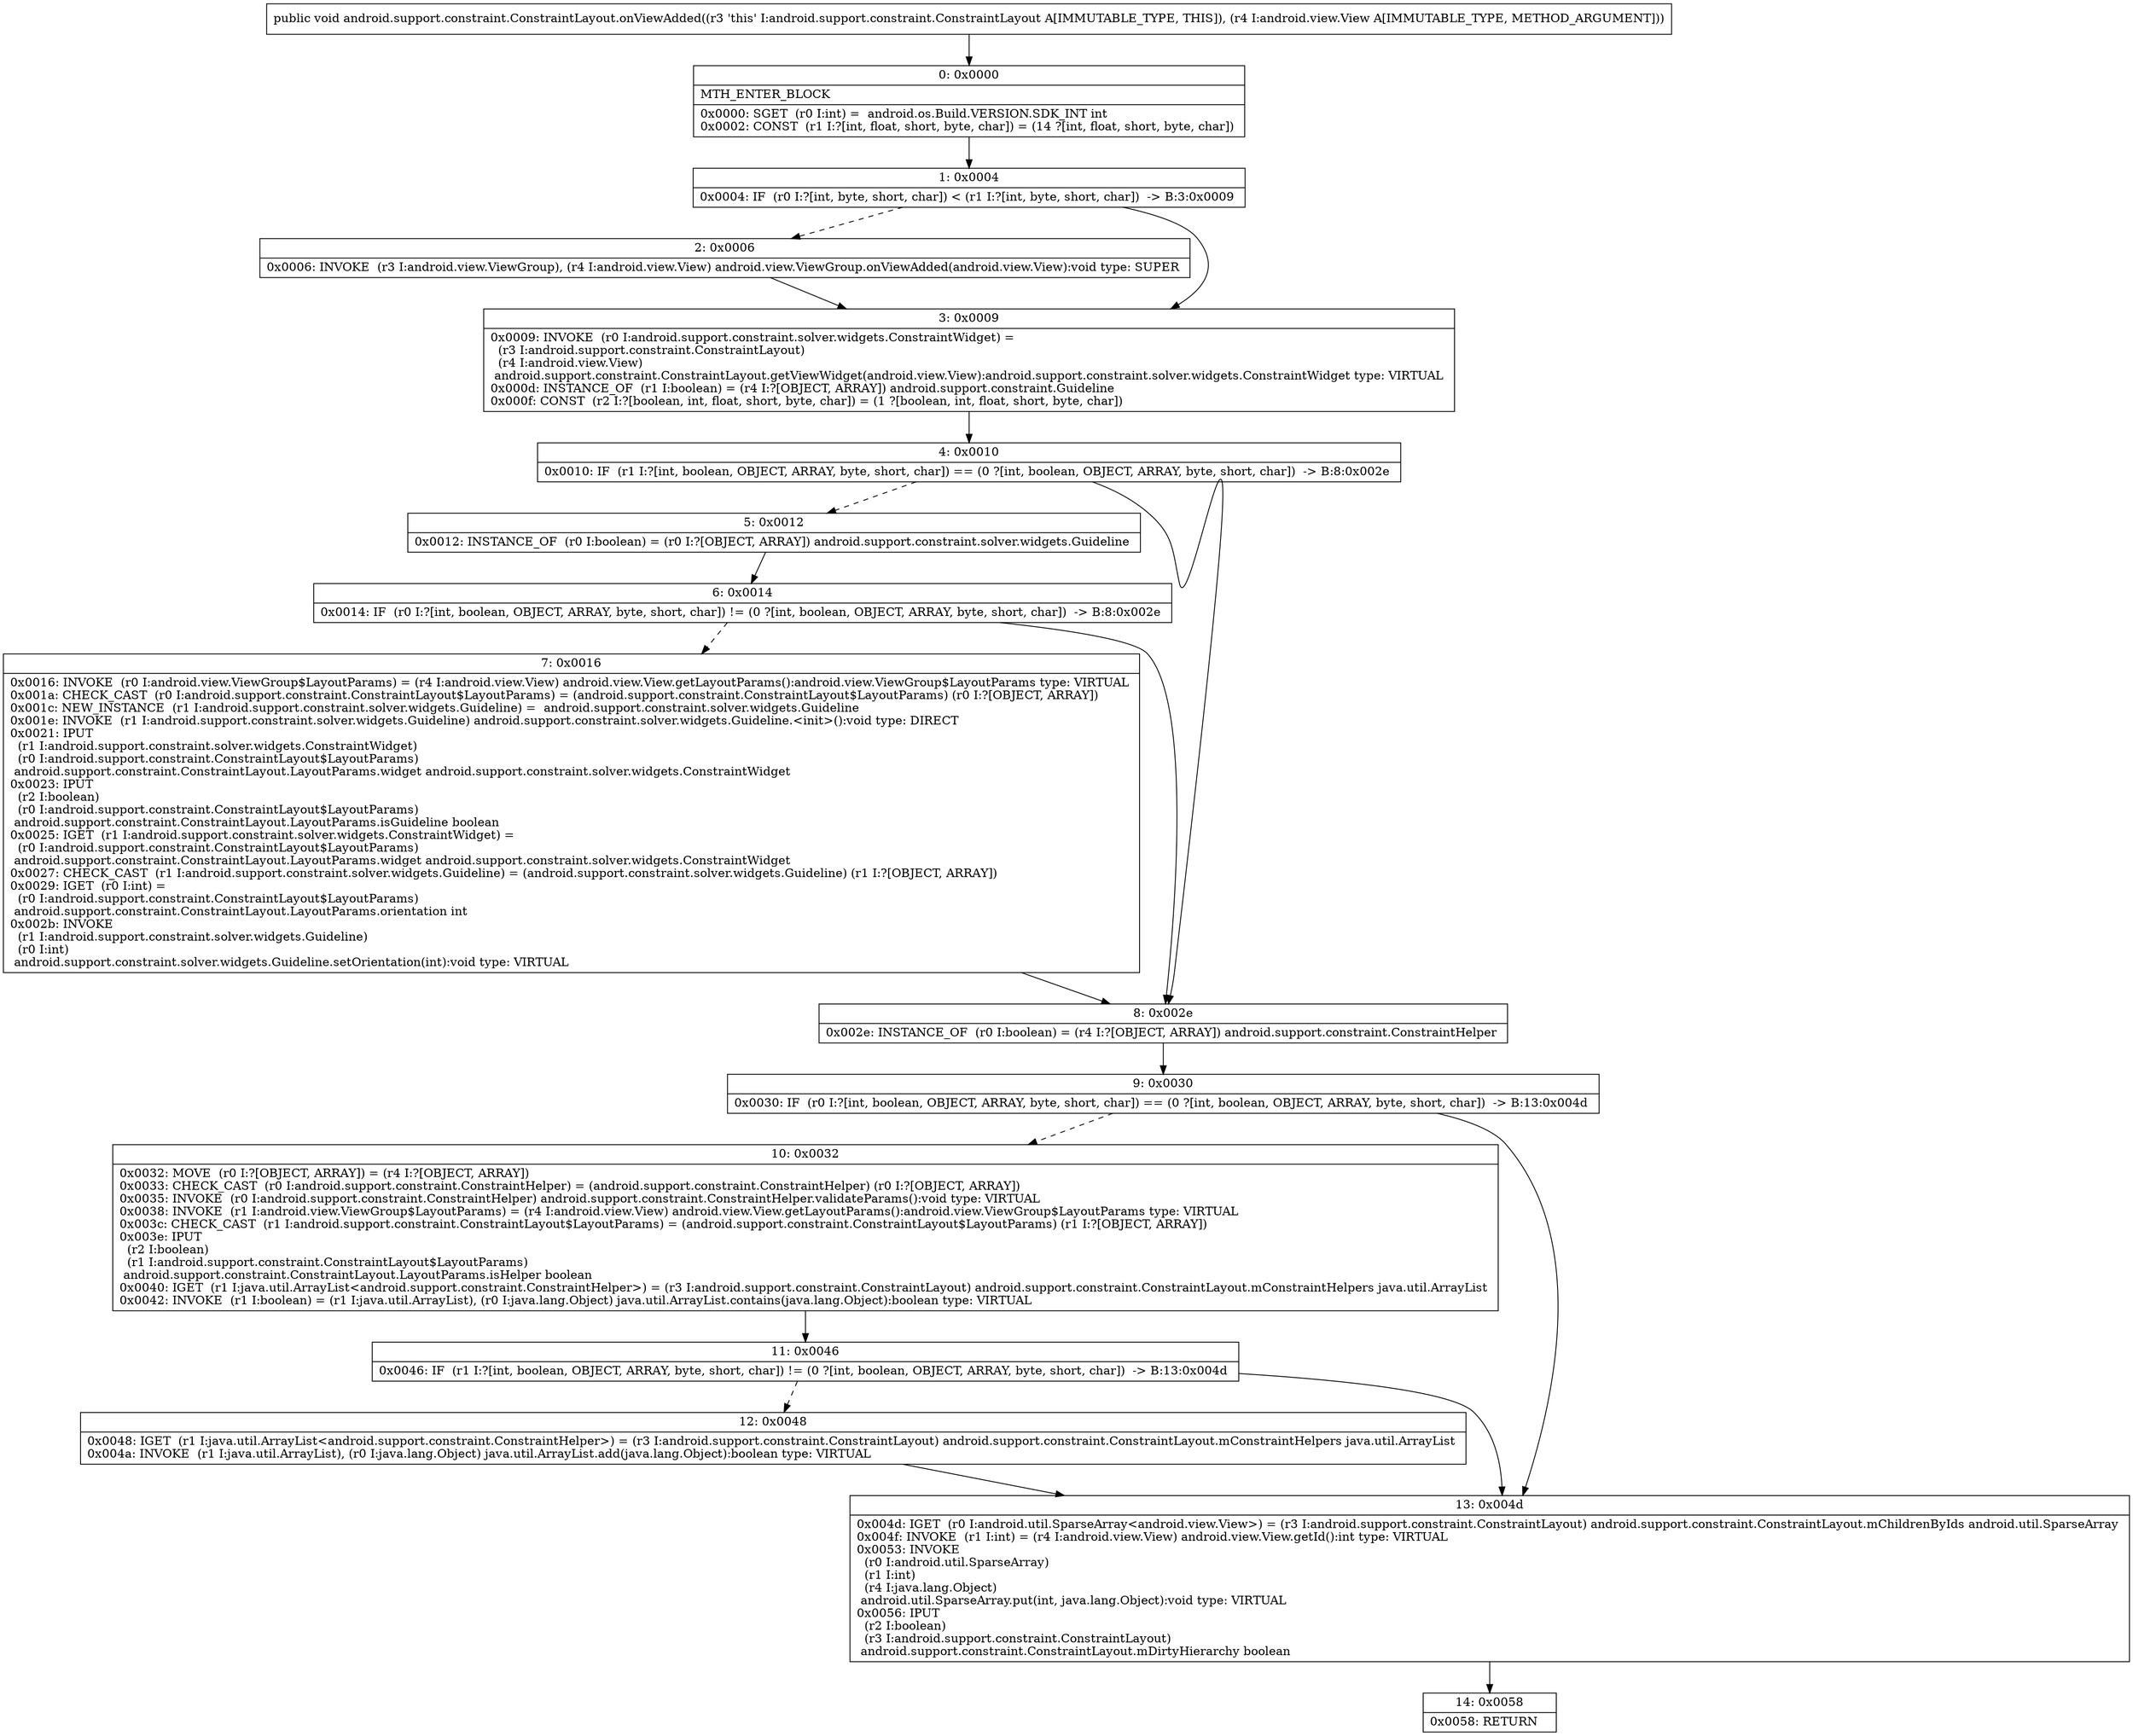 digraph "CFG forandroid.support.constraint.ConstraintLayout.onViewAdded(Landroid\/view\/View;)V" {
Node_0 [shape=record,label="{0\:\ 0x0000|MTH_ENTER_BLOCK\l|0x0000: SGET  (r0 I:int) =  android.os.Build.VERSION.SDK_INT int \l0x0002: CONST  (r1 I:?[int, float, short, byte, char]) = (14 ?[int, float, short, byte, char]) \l}"];
Node_1 [shape=record,label="{1\:\ 0x0004|0x0004: IF  (r0 I:?[int, byte, short, char]) \< (r1 I:?[int, byte, short, char])  \-\> B:3:0x0009 \l}"];
Node_2 [shape=record,label="{2\:\ 0x0006|0x0006: INVOKE  (r3 I:android.view.ViewGroup), (r4 I:android.view.View) android.view.ViewGroup.onViewAdded(android.view.View):void type: SUPER \l}"];
Node_3 [shape=record,label="{3\:\ 0x0009|0x0009: INVOKE  (r0 I:android.support.constraint.solver.widgets.ConstraintWidget) = \l  (r3 I:android.support.constraint.ConstraintLayout)\l  (r4 I:android.view.View)\l android.support.constraint.ConstraintLayout.getViewWidget(android.view.View):android.support.constraint.solver.widgets.ConstraintWidget type: VIRTUAL \l0x000d: INSTANCE_OF  (r1 I:boolean) = (r4 I:?[OBJECT, ARRAY]) android.support.constraint.Guideline \l0x000f: CONST  (r2 I:?[boolean, int, float, short, byte, char]) = (1 ?[boolean, int, float, short, byte, char]) \l}"];
Node_4 [shape=record,label="{4\:\ 0x0010|0x0010: IF  (r1 I:?[int, boolean, OBJECT, ARRAY, byte, short, char]) == (0 ?[int, boolean, OBJECT, ARRAY, byte, short, char])  \-\> B:8:0x002e \l}"];
Node_5 [shape=record,label="{5\:\ 0x0012|0x0012: INSTANCE_OF  (r0 I:boolean) = (r0 I:?[OBJECT, ARRAY]) android.support.constraint.solver.widgets.Guideline \l}"];
Node_6 [shape=record,label="{6\:\ 0x0014|0x0014: IF  (r0 I:?[int, boolean, OBJECT, ARRAY, byte, short, char]) != (0 ?[int, boolean, OBJECT, ARRAY, byte, short, char])  \-\> B:8:0x002e \l}"];
Node_7 [shape=record,label="{7\:\ 0x0016|0x0016: INVOKE  (r0 I:android.view.ViewGroup$LayoutParams) = (r4 I:android.view.View) android.view.View.getLayoutParams():android.view.ViewGroup$LayoutParams type: VIRTUAL \l0x001a: CHECK_CAST  (r0 I:android.support.constraint.ConstraintLayout$LayoutParams) = (android.support.constraint.ConstraintLayout$LayoutParams) (r0 I:?[OBJECT, ARRAY]) \l0x001c: NEW_INSTANCE  (r1 I:android.support.constraint.solver.widgets.Guideline) =  android.support.constraint.solver.widgets.Guideline \l0x001e: INVOKE  (r1 I:android.support.constraint.solver.widgets.Guideline) android.support.constraint.solver.widgets.Guideline.\<init\>():void type: DIRECT \l0x0021: IPUT  \l  (r1 I:android.support.constraint.solver.widgets.ConstraintWidget)\l  (r0 I:android.support.constraint.ConstraintLayout$LayoutParams)\l android.support.constraint.ConstraintLayout.LayoutParams.widget android.support.constraint.solver.widgets.ConstraintWidget \l0x0023: IPUT  \l  (r2 I:boolean)\l  (r0 I:android.support.constraint.ConstraintLayout$LayoutParams)\l android.support.constraint.ConstraintLayout.LayoutParams.isGuideline boolean \l0x0025: IGET  (r1 I:android.support.constraint.solver.widgets.ConstraintWidget) = \l  (r0 I:android.support.constraint.ConstraintLayout$LayoutParams)\l android.support.constraint.ConstraintLayout.LayoutParams.widget android.support.constraint.solver.widgets.ConstraintWidget \l0x0027: CHECK_CAST  (r1 I:android.support.constraint.solver.widgets.Guideline) = (android.support.constraint.solver.widgets.Guideline) (r1 I:?[OBJECT, ARRAY]) \l0x0029: IGET  (r0 I:int) = \l  (r0 I:android.support.constraint.ConstraintLayout$LayoutParams)\l android.support.constraint.ConstraintLayout.LayoutParams.orientation int \l0x002b: INVOKE  \l  (r1 I:android.support.constraint.solver.widgets.Guideline)\l  (r0 I:int)\l android.support.constraint.solver.widgets.Guideline.setOrientation(int):void type: VIRTUAL \l}"];
Node_8 [shape=record,label="{8\:\ 0x002e|0x002e: INSTANCE_OF  (r0 I:boolean) = (r4 I:?[OBJECT, ARRAY]) android.support.constraint.ConstraintHelper \l}"];
Node_9 [shape=record,label="{9\:\ 0x0030|0x0030: IF  (r0 I:?[int, boolean, OBJECT, ARRAY, byte, short, char]) == (0 ?[int, boolean, OBJECT, ARRAY, byte, short, char])  \-\> B:13:0x004d \l}"];
Node_10 [shape=record,label="{10\:\ 0x0032|0x0032: MOVE  (r0 I:?[OBJECT, ARRAY]) = (r4 I:?[OBJECT, ARRAY]) \l0x0033: CHECK_CAST  (r0 I:android.support.constraint.ConstraintHelper) = (android.support.constraint.ConstraintHelper) (r0 I:?[OBJECT, ARRAY]) \l0x0035: INVOKE  (r0 I:android.support.constraint.ConstraintHelper) android.support.constraint.ConstraintHelper.validateParams():void type: VIRTUAL \l0x0038: INVOKE  (r1 I:android.view.ViewGroup$LayoutParams) = (r4 I:android.view.View) android.view.View.getLayoutParams():android.view.ViewGroup$LayoutParams type: VIRTUAL \l0x003c: CHECK_CAST  (r1 I:android.support.constraint.ConstraintLayout$LayoutParams) = (android.support.constraint.ConstraintLayout$LayoutParams) (r1 I:?[OBJECT, ARRAY]) \l0x003e: IPUT  \l  (r2 I:boolean)\l  (r1 I:android.support.constraint.ConstraintLayout$LayoutParams)\l android.support.constraint.ConstraintLayout.LayoutParams.isHelper boolean \l0x0040: IGET  (r1 I:java.util.ArrayList\<android.support.constraint.ConstraintHelper\>) = (r3 I:android.support.constraint.ConstraintLayout) android.support.constraint.ConstraintLayout.mConstraintHelpers java.util.ArrayList \l0x0042: INVOKE  (r1 I:boolean) = (r1 I:java.util.ArrayList), (r0 I:java.lang.Object) java.util.ArrayList.contains(java.lang.Object):boolean type: VIRTUAL \l}"];
Node_11 [shape=record,label="{11\:\ 0x0046|0x0046: IF  (r1 I:?[int, boolean, OBJECT, ARRAY, byte, short, char]) != (0 ?[int, boolean, OBJECT, ARRAY, byte, short, char])  \-\> B:13:0x004d \l}"];
Node_12 [shape=record,label="{12\:\ 0x0048|0x0048: IGET  (r1 I:java.util.ArrayList\<android.support.constraint.ConstraintHelper\>) = (r3 I:android.support.constraint.ConstraintLayout) android.support.constraint.ConstraintLayout.mConstraintHelpers java.util.ArrayList \l0x004a: INVOKE  (r1 I:java.util.ArrayList), (r0 I:java.lang.Object) java.util.ArrayList.add(java.lang.Object):boolean type: VIRTUAL \l}"];
Node_13 [shape=record,label="{13\:\ 0x004d|0x004d: IGET  (r0 I:android.util.SparseArray\<android.view.View\>) = (r3 I:android.support.constraint.ConstraintLayout) android.support.constraint.ConstraintLayout.mChildrenByIds android.util.SparseArray \l0x004f: INVOKE  (r1 I:int) = (r4 I:android.view.View) android.view.View.getId():int type: VIRTUAL \l0x0053: INVOKE  \l  (r0 I:android.util.SparseArray)\l  (r1 I:int)\l  (r4 I:java.lang.Object)\l android.util.SparseArray.put(int, java.lang.Object):void type: VIRTUAL \l0x0056: IPUT  \l  (r2 I:boolean)\l  (r3 I:android.support.constraint.ConstraintLayout)\l android.support.constraint.ConstraintLayout.mDirtyHierarchy boolean \l}"];
Node_14 [shape=record,label="{14\:\ 0x0058|0x0058: RETURN   \l}"];
MethodNode[shape=record,label="{public void android.support.constraint.ConstraintLayout.onViewAdded((r3 'this' I:android.support.constraint.ConstraintLayout A[IMMUTABLE_TYPE, THIS]), (r4 I:android.view.View A[IMMUTABLE_TYPE, METHOD_ARGUMENT])) }"];
MethodNode -> Node_0;
Node_0 -> Node_1;
Node_1 -> Node_2[style=dashed];
Node_1 -> Node_3;
Node_2 -> Node_3;
Node_3 -> Node_4;
Node_4 -> Node_5[style=dashed];
Node_4 -> Node_8;
Node_5 -> Node_6;
Node_6 -> Node_7[style=dashed];
Node_6 -> Node_8;
Node_7 -> Node_8;
Node_8 -> Node_9;
Node_9 -> Node_10[style=dashed];
Node_9 -> Node_13;
Node_10 -> Node_11;
Node_11 -> Node_12[style=dashed];
Node_11 -> Node_13;
Node_12 -> Node_13;
Node_13 -> Node_14;
}

